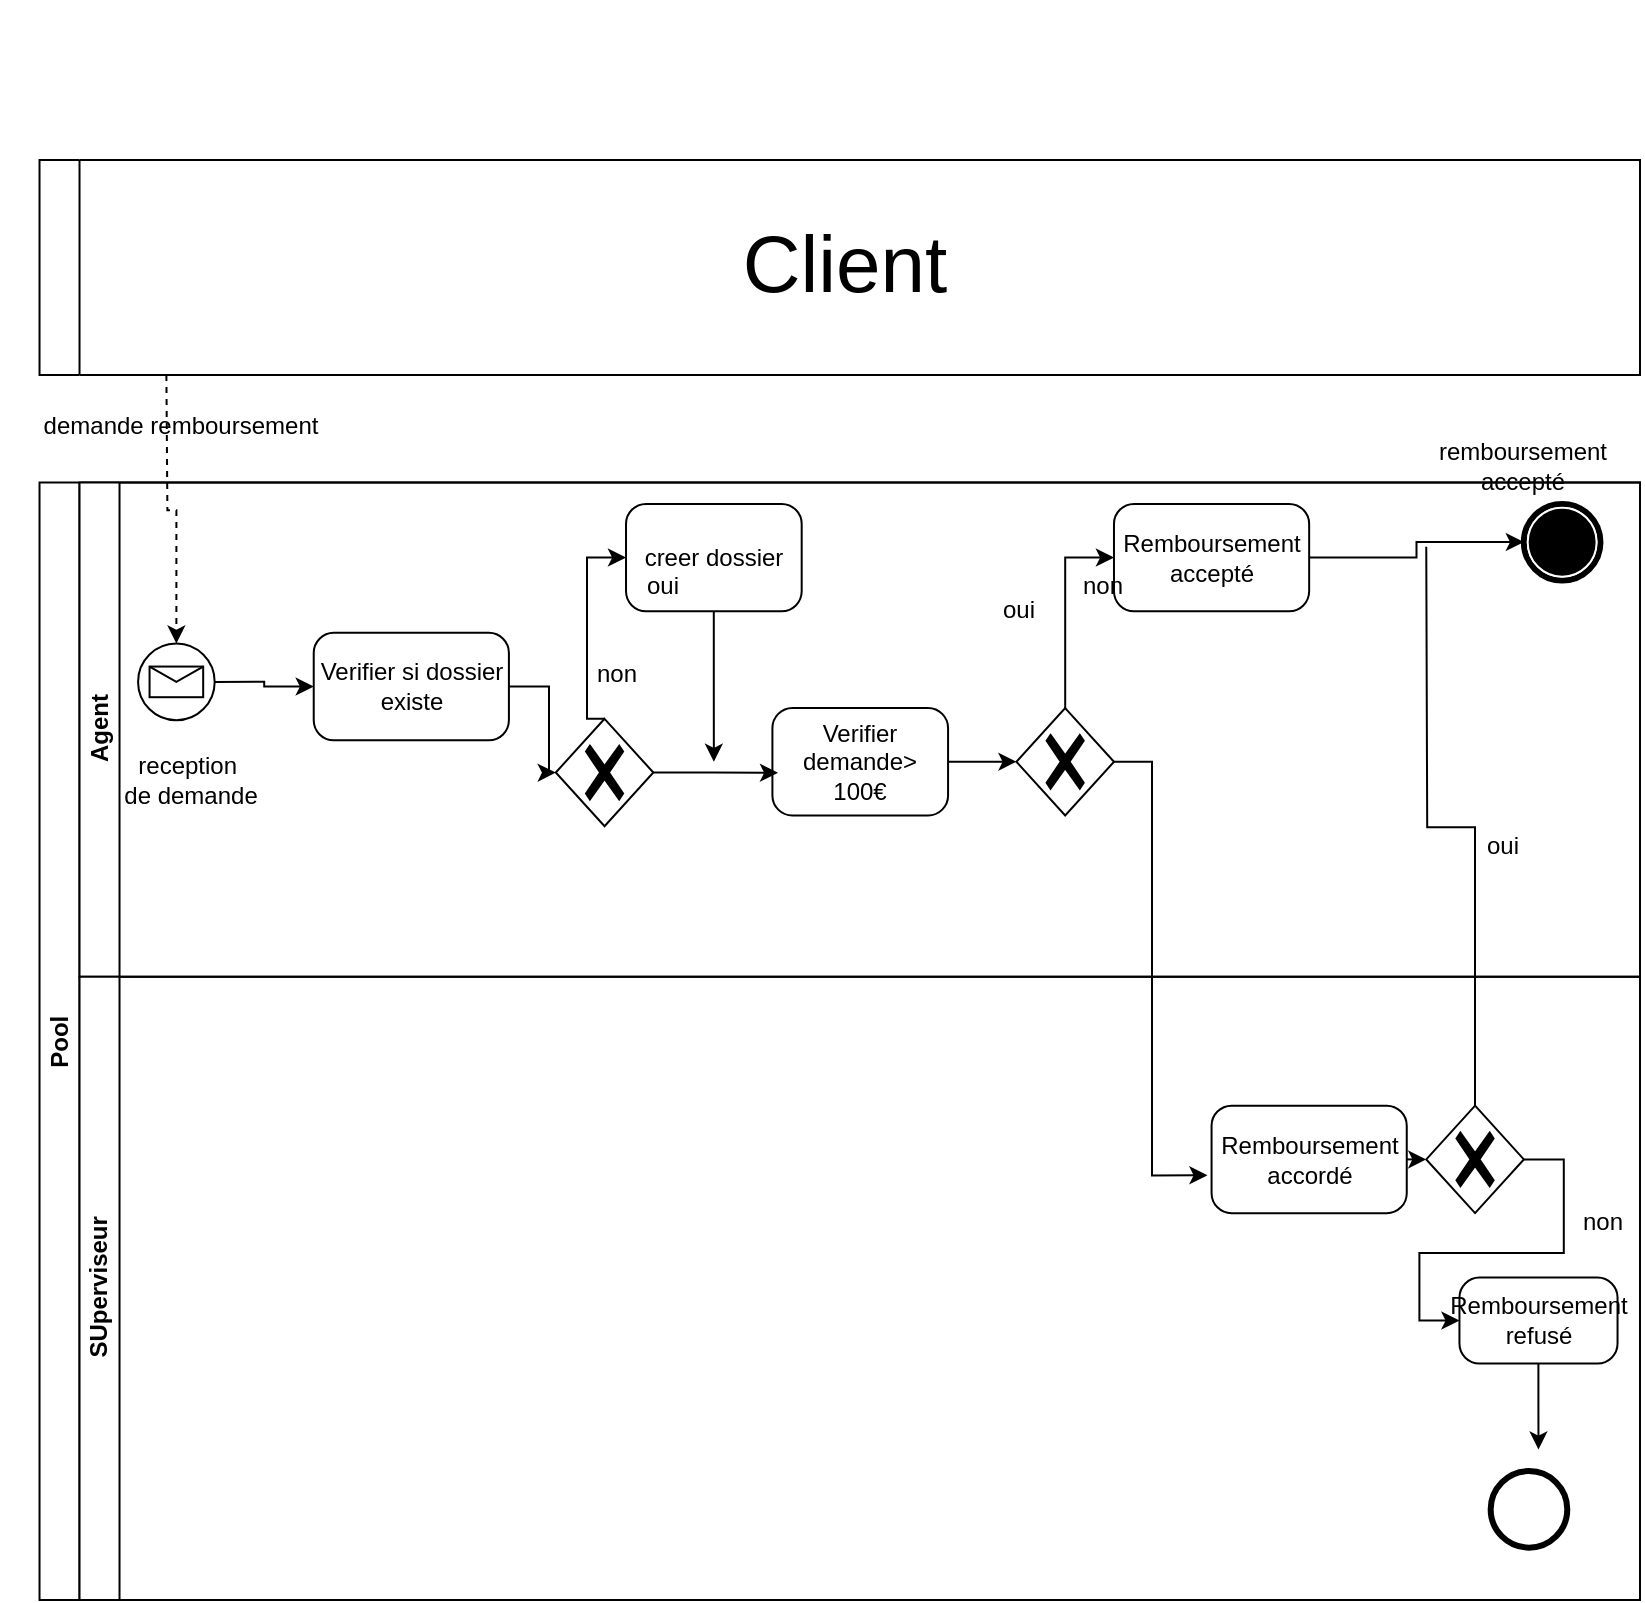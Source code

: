 <mxfile version="24.7.17">
  <diagram name="Page-1" id="uGdV3QrJ44gtEsTstzMS">
    <mxGraphModel dx="4780" dy="3786" grid="1" gridSize="10" guides="1" tooltips="1" connect="1" arrows="1" fold="1" page="1" pageScale="1" pageWidth="827" pageHeight="1169" math="0" shadow="0">
      <root>
        <mxCell id="0" />
        <mxCell id="1" parent="0" />
        <mxCell id="ghEgp-OwD1J704yQH-gl-111" value="" style="group" vertex="1" connectable="0" parent="1">
          <mxGeometry y="-80" width="820.0" height="800" as="geometry" />
        </mxCell>
        <mxCell id="ghEgp-OwD1J704yQH-gl-66" value="" style="group" vertex="1" connectable="0" parent="ghEgp-OwD1J704yQH-gl-111">
          <mxGeometry width="820.0" height="800" as="geometry" />
        </mxCell>
        <mxCell id="ghEgp-OwD1J704yQH-gl-112" value="" style="group" vertex="1" connectable="0" parent="ghEgp-OwD1J704yQH-gl-66">
          <mxGeometry x="10" y="80" width="810" height="720" as="geometry" />
        </mxCell>
        <mxCell id="ghEgp-OwD1J704yQH-gl-72" style="edgeStyle=orthogonalEdgeStyle;rounded=0;orthogonalLoop=1;jettySize=auto;html=1;dashed=1;entryX=0.5;entryY=0;entryDx=0;entryDy=0;entryPerimeter=0;" edge="1" parent="ghEgp-OwD1J704yQH-gl-112" target="ghEgp-OwD1J704yQH-gl-77">
          <mxGeometry relative="1" as="geometry">
            <mxPoint x="73.193" y="107.463" as="sourcePoint" />
            <mxPoint x="73.193" y="198.806" as="targetPoint" />
          </mxGeometry>
        </mxCell>
        <mxCell id="ghEgp-OwD1J704yQH-gl-1" value="" style="swimlane;startSize=20;horizontal=0;html=1;whiteSpace=wrap;" vertex="1" parent="ghEgp-OwD1J704yQH-gl-112">
          <mxGeometry x="9.759" width="800.241" height="107.463" as="geometry">
            <mxRectangle y="20" width="50" height="40" as="alternateBounds" />
          </mxGeometry>
        </mxCell>
        <mxCell id="ghEgp-OwD1J704yQH-gl-10" value="&lt;font style=&quot;font-size: 40px;&quot;&gt;Client&lt;/font&gt;" style="text;html=1;align=center;verticalAlign=middle;resizable=0;points=[];autosize=1;strokeColor=none;fillColor=none;" vertex="1" parent="ghEgp-OwD1J704yQH-gl-1">
          <mxGeometry x="337.451" y="21.493" width="130" height="60" as="geometry" />
        </mxCell>
        <mxCell id="ghEgp-OwD1J704yQH-gl-73" value="Pool" style="swimlane;html=1;childLayout=stackLayout;resizeParent=1;resizeParentMax=0;horizontal=0;startSize=20;horizontalStack=0;whiteSpace=wrap;" vertex="1" parent="ghEgp-OwD1J704yQH-gl-112">
          <mxGeometry x="9.759" y="161.194" width="800.241" height="558.806" as="geometry" />
        </mxCell>
        <mxCell id="ghEgp-OwD1J704yQH-gl-75" value="Agent" style="swimlane;html=1;startSize=20;horizontal=0;" vertex="1" parent="ghEgp-OwD1J704yQH-gl-73">
          <mxGeometry x="20" width="780.241" height="247.164" as="geometry" />
        </mxCell>
        <mxCell id="ghEgp-OwD1J704yQH-gl-77" value="" style="points=[[0.145,0.145,0],[0.5,0,0],[0.855,0.145,0],[1,0.5,0],[0.855,0.855,0],[0.5,1,0],[0.145,0.855,0],[0,0.5,0]];shape=mxgraph.bpmn.event;html=1;verticalLabelPosition=bottom;labelBackgroundColor=#ffffff;verticalAlign=top;align=center;perimeter=ellipsePerimeter;outlineConnect=0;aspect=fixed;outline=standard;symbol=message;" vertex="1" parent="ghEgp-OwD1J704yQH-gl-75">
          <mxGeometry x="29.277" y="80.597" width="38.298" height="38.298" as="geometry" />
        </mxCell>
        <mxCell id="ghEgp-OwD1J704yQH-gl-79" value="&lt;div&gt;reception&amp;nbsp;&lt;/div&gt;&lt;div&gt;de demande&lt;/div&gt;" style="text;html=1;align=center;verticalAlign=middle;resizable=0;points=[];autosize=1;strokeColor=none;fillColor=none;" vertex="1" parent="ghEgp-OwD1J704yQH-gl-75">
          <mxGeometry x="9.759" y="128.955" width="90" height="40" as="geometry" />
        </mxCell>
        <mxCell id="ghEgp-OwD1J704yQH-gl-80" value="Verifier si dossier existe" style="points=[[0.25,0,0],[0.5,0,0],[0.75,0,0],[1,0.25,0],[1,0.5,0],[1,0.75,0],[0.75,1,0],[0.5,1,0],[0.25,1,0],[0,0.75,0],[0,0.5,0],[0,0.25,0]];shape=mxgraph.bpmn.task;whiteSpace=wrap;rectStyle=rounded;size=10;html=1;container=1;expand=0;collapsible=0;taskMarker=abstract;" vertex="1" parent="ghEgp-OwD1J704yQH-gl-75">
          <mxGeometry x="117.108" y="75.224" width="97.59" height="53.731" as="geometry" />
        </mxCell>
        <mxCell id="ghEgp-OwD1J704yQH-gl-81" style="edgeStyle=orthogonalEdgeStyle;rounded=0;orthogonalLoop=1;jettySize=auto;html=1;exitX=1;exitY=0.5;exitDx=0;exitDy=0;exitPerimeter=0;entryX=0;entryY=0.5;entryDx=0;entryDy=0;entryPerimeter=0;" edge="1" parent="ghEgp-OwD1J704yQH-gl-75" source="ghEgp-OwD1J704yQH-gl-77" target="ghEgp-OwD1J704yQH-gl-80">
          <mxGeometry relative="1" as="geometry" />
        </mxCell>
        <mxCell id="ghEgp-OwD1J704yQH-gl-82" value="" style="points=[[0.25,0.25,0],[0.5,0,0],[0.75,0.25,0],[1,0.5,0],[0.75,0.75,0],[0.5,1,0],[0.25,0.75,0],[0,0.5,0]];shape=mxgraph.bpmn.gateway2;html=1;verticalLabelPosition=bottom;labelBackgroundColor=#ffffff;verticalAlign=top;align=center;perimeter=rhombusPerimeter;outlineConnect=0;outline=none;symbol=none;gwType=exclusive;" vertex="1" parent="ghEgp-OwD1J704yQH-gl-75">
          <mxGeometry x="238.12" y="118.209" width="48.795" height="53.731" as="geometry" />
        </mxCell>
        <mxCell id="ghEgp-OwD1J704yQH-gl-83" style="edgeStyle=orthogonalEdgeStyle;rounded=0;orthogonalLoop=1;jettySize=auto;html=1;entryX=0;entryY=0.5;entryDx=0;entryDy=0;entryPerimeter=0;" edge="1" parent="ghEgp-OwD1J704yQH-gl-75" source="ghEgp-OwD1J704yQH-gl-80" target="ghEgp-OwD1J704yQH-gl-82">
          <mxGeometry relative="1" as="geometry" />
        </mxCell>
        <mxCell id="ghEgp-OwD1J704yQH-gl-89" style="edgeStyle=orthogonalEdgeStyle;rounded=0;orthogonalLoop=1;jettySize=auto;html=1;" edge="1" parent="ghEgp-OwD1J704yQH-gl-75" source="ghEgp-OwD1J704yQH-gl-84">
          <mxGeometry relative="1" as="geometry">
            <mxPoint x="317.169" y="139.701" as="targetPoint" />
          </mxGeometry>
        </mxCell>
        <mxCell id="ghEgp-OwD1J704yQH-gl-84" value="creer dossier" style="points=[[0.25,0,0],[0.5,0,0],[0.75,0,0],[1,0.25,0],[1,0.5,0],[1,0.75,0],[0.75,1,0],[0.5,1,0],[0.25,1,0],[0,0.75,0],[0,0.5,0],[0,0.25,0]];shape=mxgraph.bpmn.task;whiteSpace=wrap;rectStyle=rounded;size=10;html=1;container=1;expand=0;collapsible=0;taskMarker=abstract;" vertex="1" parent="ghEgp-OwD1J704yQH-gl-75">
          <mxGeometry x="273.253" y="10.746" width="87.831" height="53.731" as="geometry" />
        </mxCell>
        <mxCell id="ghEgp-OwD1J704yQH-gl-85" style="edgeStyle=orthogonalEdgeStyle;rounded=0;orthogonalLoop=1;jettySize=auto;html=1;exitX=0.5;exitY=0;exitDx=0;exitDy=0;exitPerimeter=0;entryX=0;entryY=0.5;entryDx=0;entryDy=0;entryPerimeter=0;" edge="1" parent="ghEgp-OwD1J704yQH-gl-75" source="ghEgp-OwD1J704yQH-gl-82" target="ghEgp-OwD1J704yQH-gl-84">
          <mxGeometry relative="1" as="geometry">
            <Array as="points">
              <mxPoint x="253.735" y="118.209" />
              <mxPoint x="253.735" y="37.612" />
            </Array>
          </mxGeometry>
        </mxCell>
        <mxCell id="ghEgp-OwD1J704yQH-gl-86" value="non" style="text;html=1;align=center;verticalAlign=middle;resizable=0;points=[];autosize=1;strokeColor=none;fillColor=none;" vertex="1" parent="ghEgp-OwD1J704yQH-gl-75">
          <mxGeometry x="247.88" y="80.597" width="40" height="30" as="geometry" />
        </mxCell>
        <mxCell id="ghEgp-OwD1J704yQH-gl-92" style="edgeStyle=orthogonalEdgeStyle;rounded=0;orthogonalLoop=1;jettySize=auto;html=1;exitX=1;exitY=0.5;exitDx=0;exitDy=0;exitPerimeter=0;" edge="1" parent="ghEgp-OwD1J704yQH-gl-75" source="ghEgp-OwD1J704yQH-gl-87" target="ghEgp-OwD1J704yQH-gl-91">
          <mxGeometry relative="1" as="geometry" />
        </mxCell>
        <mxCell id="ghEgp-OwD1J704yQH-gl-87" value="Verifier demande&amp;gt; 100€" style="points=[[0.25,0,0],[0.5,0,0],[0.75,0,0],[1,0.25,0],[1,0.5,0],[1,0.75,0],[0.75,1,0],[0.5,1,0],[0.25,1,0],[0,0.75,0],[0,0.5,0],[0,0.25,0]];shape=mxgraph.bpmn.task;whiteSpace=wrap;rectStyle=rounded;size=10;html=1;container=1;expand=0;collapsible=0;taskMarker=abstract;" vertex="1" parent="ghEgp-OwD1J704yQH-gl-75">
          <mxGeometry x="346.446" y="112.836" width="87.831" height="53.731" as="geometry" />
        </mxCell>
        <mxCell id="ghEgp-OwD1J704yQH-gl-88" style="edgeStyle=orthogonalEdgeStyle;rounded=0;orthogonalLoop=1;jettySize=auto;html=1;entryX=0.032;entryY=0.603;entryDx=0;entryDy=0;entryPerimeter=0;" edge="1" parent="ghEgp-OwD1J704yQH-gl-75" source="ghEgp-OwD1J704yQH-gl-82" target="ghEgp-OwD1J704yQH-gl-87">
          <mxGeometry relative="1" as="geometry" />
        </mxCell>
        <mxCell id="ghEgp-OwD1J704yQH-gl-91" value="" style="points=[[0.25,0.25,0],[0.5,0,0],[0.75,0.25,0],[1,0.5,0],[0.75,0.75,0],[0.5,1,0],[0.25,0.75,0],[0,0.5,0]];shape=mxgraph.bpmn.gateway2;html=1;verticalLabelPosition=bottom;labelBackgroundColor=#ffffff;verticalAlign=top;align=center;perimeter=rhombusPerimeter;outlineConnect=0;outline=none;symbol=none;gwType=exclusive;" vertex="1" parent="ghEgp-OwD1J704yQH-gl-75">
          <mxGeometry x="468.434" y="112.836" width="48.795" height="53.731" as="geometry" />
        </mxCell>
        <mxCell id="ghEgp-OwD1J704yQH-gl-100" style="edgeStyle=orthogonalEdgeStyle;rounded=0;orthogonalLoop=1;jettySize=auto;html=1;" edge="1" parent="ghEgp-OwD1J704yQH-gl-75" source="ghEgp-OwD1J704yQH-gl-93" target="ghEgp-OwD1J704yQH-gl-99">
          <mxGeometry relative="1" as="geometry" />
        </mxCell>
        <mxCell id="ghEgp-OwD1J704yQH-gl-93" value="Remboursement accepté" style="points=[[0.25,0,0],[0.5,0,0],[0.75,0,0],[1,0.25,0],[1,0.5,0],[1,0.75,0],[0.75,1,0],[0.5,1,0],[0.25,1,0],[0,0.75,0],[0,0.5,0],[0,0.25,0]];shape=mxgraph.bpmn.task;whiteSpace=wrap;rectStyle=rounded;size=10;html=1;container=1;expand=0;collapsible=0;taskMarker=abstract;" vertex="1" parent="ghEgp-OwD1J704yQH-gl-75">
          <mxGeometry x="517.229" y="10.746" width="97.59" height="53.731" as="geometry" />
        </mxCell>
        <mxCell id="ghEgp-OwD1J704yQH-gl-94" style="edgeStyle=orthogonalEdgeStyle;rounded=0;orthogonalLoop=1;jettySize=auto;html=1;entryX=0;entryY=0.5;entryDx=0;entryDy=0;entryPerimeter=0;" edge="1" parent="ghEgp-OwD1J704yQH-gl-75" source="ghEgp-OwD1J704yQH-gl-91" target="ghEgp-OwD1J704yQH-gl-93">
          <mxGeometry relative="1" as="geometry" />
        </mxCell>
        <mxCell id="ghEgp-OwD1J704yQH-gl-95" value="oui" style="text;html=1;align=center;verticalAlign=middle;resizable=0;points=[];autosize=1;strokeColor=none;fillColor=none;" vertex="1" parent="ghEgp-OwD1J704yQH-gl-75">
          <mxGeometry x="448.916" y="48.358" width="40" height="30" as="geometry" />
        </mxCell>
        <mxCell id="ghEgp-OwD1J704yQH-gl-99" value="" style="points=[[0.145,0.145,0],[0.5,0,0],[0.855,0.145,0],[1,0.5,0],[0.855,0.855,0],[0.5,1,0],[0.145,0.855,0],[0,0.5,0]];shape=mxgraph.bpmn.event;html=1;verticalLabelPosition=bottom;labelBackgroundColor=#ffffff;verticalAlign=top;align=center;perimeter=ellipsePerimeter;outlineConnect=0;aspect=fixed;outline=end;symbol=terminate;" vertex="1" parent="ghEgp-OwD1J704yQH-gl-75">
          <mxGeometry x="722.169" y="10.746" width="38.298" height="38.298" as="geometry" />
        </mxCell>
        <mxCell id="ghEgp-OwD1J704yQH-gl-76" value="SUperviseur" style="swimlane;html=1;startSize=20;horizontal=0;" vertex="1" parent="ghEgp-OwD1J704yQH-gl-73">
          <mxGeometry x="20" y="247.164" width="780.241" height="311.642" as="geometry" />
        </mxCell>
        <mxCell id="ghEgp-OwD1J704yQH-gl-96" value="Remboursement accordé" style="points=[[0.25,0,0],[0.5,0,0],[0.75,0,0],[1,0.25,0],[1,0.5,0],[1,0.75,0],[0.75,1,0],[0.5,1,0],[0.25,1,0],[0,0.75,0],[0,0.5,0],[0,0.25,0]];shape=mxgraph.bpmn.task;whiteSpace=wrap;rectStyle=rounded;size=10;html=1;container=1;expand=0;collapsible=0;taskMarker=abstract;" vertex="1" parent="ghEgp-OwD1J704yQH-gl-76">
          <mxGeometry x="566.024" y="64.478" width="97.59" height="53.731" as="geometry" />
        </mxCell>
        <mxCell id="ghEgp-OwD1J704yQH-gl-103" style="edgeStyle=orthogonalEdgeStyle;rounded=0;orthogonalLoop=1;jettySize=auto;html=1;startArrow=none;startFill=0;endArrow=none;endFill=0;" edge="1" parent="ghEgp-OwD1J704yQH-gl-76" source="ghEgp-OwD1J704yQH-gl-102">
          <mxGeometry relative="1" as="geometry">
            <mxPoint x="673.373" y="-214.925" as="targetPoint" />
          </mxGeometry>
        </mxCell>
        <mxCell id="ghEgp-OwD1J704yQH-gl-102" value="" style="points=[[0.25,0.25,0],[0.5,0,0],[0.75,0.25,0],[1,0.5,0],[0.75,0.75,0],[0.5,1,0],[0.25,0.75,0],[0,0.5,0]];shape=mxgraph.bpmn.gateway2;html=1;verticalLabelPosition=bottom;labelBackgroundColor=#ffffff;verticalAlign=top;align=center;perimeter=rhombusPerimeter;outlineConnect=0;outline=none;symbol=none;gwType=exclusive;" vertex="1" parent="ghEgp-OwD1J704yQH-gl-76">
          <mxGeometry x="673.373" y="64.478" width="48.795" height="53.731" as="geometry" />
        </mxCell>
        <mxCell id="ghEgp-OwD1J704yQH-gl-104" style="edgeStyle=orthogonalEdgeStyle;rounded=0;orthogonalLoop=1;jettySize=auto;html=1;exitX=1;exitY=0.5;exitDx=0;exitDy=0;exitPerimeter=0;entryX=0;entryY=0.5;entryDx=0;entryDy=0;entryPerimeter=0;" edge="1" parent="ghEgp-OwD1J704yQH-gl-76" source="ghEgp-OwD1J704yQH-gl-96" target="ghEgp-OwD1J704yQH-gl-102">
          <mxGeometry relative="1" as="geometry" />
        </mxCell>
        <mxCell id="ghEgp-OwD1J704yQH-gl-109" style="edgeStyle=orthogonalEdgeStyle;rounded=0;orthogonalLoop=1;jettySize=auto;html=1;" edge="1" parent="ghEgp-OwD1J704yQH-gl-76" source="ghEgp-OwD1J704yQH-gl-106">
          <mxGeometry relative="1" as="geometry">
            <mxPoint x="729.488" y="236.418" as="targetPoint" />
          </mxGeometry>
        </mxCell>
        <mxCell id="ghEgp-OwD1J704yQH-gl-106" value="Remboursement refusé" style="points=[[0.25,0,0],[0.5,0,0],[0.75,0,0],[1,0.25,0],[1,0.5,0],[1,0.75,0],[0.75,1,0],[0.5,1,0],[0.25,1,0],[0,0.75,0],[0,0.5,0],[0,0.25,0]];shape=mxgraph.bpmn.task;whiteSpace=wrap;rectStyle=rounded;size=10;html=1;container=1;expand=0;collapsible=0;taskMarker=abstract;" vertex="1" parent="ghEgp-OwD1J704yQH-gl-76">
          <mxGeometry x="689.964" y="150.448" width="79.048" height="42.985" as="geometry" />
        </mxCell>
        <mxCell id="ghEgp-OwD1J704yQH-gl-107" style="edgeStyle=orthogonalEdgeStyle;rounded=0;orthogonalLoop=1;jettySize=auto;html=1;exitX=1;exitY=0.5;exitDx=0;exitDy=0;exitPerimeter=0;entryX=0;entryY=0.5;entryDx=0;entryDy=0;entryPerimeter=0;" edge="1" parent="ghEgp-OwD1J704yQH-gl-76" source="ghEgp-OwD1J704yQH-gl-102" target="ghEgp-OwD1J704yQH-gl-106">
          <mxGeometry relative="1" as="geometry" />
        </mxCell>
        <mxCell id="ghEgp-OwD1J704yQH-gl-108" value="non" style="text;html=1;align=center;verticalAlign=middle;resizable=0;points=[];autosize=1;strokeColor=none;fillColor=none;" vertex="1" parent="ghEgp-OwD1J704yQH-gl-76">
          <mxGeometry x="741.687" y="107.463" width="40" height="30" as="geometry" />
        </mxCell>
        <mxCell id="ghEgp-OwD1J704yQH-gl-110" value="" style="points=[[0.145,0.145,0],[0.5,0,0],[0.855,0.145,0],[1,0.5,0],[0.855,0.855,0],[0.5,1,0],[0.145,0.855,0],[0,0.5,0]];shape=mxgraph.bpmn.event;html=1;verticalLabelPosition=bottom;labelBackgroundColor=#ffffff;verticalAlign=top;align=center;perimeter=ellipsePerimeter;outlineConnect=0;aspect=fixed;outline=end;symbol=terminate2;" vertex="1" parent="ghEgp-OwD1J704yQH-gl-76">
          <mxGeometry x="705.578" y="247.164" width="38.298" height="38.298" as="geometry" />
        </mxCell>
        <mxCell id="ghEgp-OwD1J704yQH-gl-97" style="edgeStyle=orthogonalEdgeStyle;rounded=0;orthogonalLoop=1;jettySize=auto;html=1;entryX=-0.021;entryY=0.648;entryDx=0;entryDy=0;entryPerimeter=0;" edge="1" parent="ghEgp-OwD1J704yQH-gl-73" source="ghEgp-OwD1J704yQH-gl-91" target="ghEgp-OwD1J704yQH-gl-96">
          <mxGeometry relative="1" as="geometry">
            <Array as="points">
              <mxPoint x="556.265" y="139.701" />
              <mxPoint x="556.265" y="346.03" />
            </Array>
          </mxGeometry>
        </mxCell>
        <mxCell id="ghEgp-OwD1J704yQH-gl-78" value="demande remboursement" style="text;html=1;align=center;verticalAlign=middle;resizable=0;points=[];autosize=1;strokeColor=none;fillColor=none;" vertex="1" parent="ghEgp-OwD1J704yQH-gl-112">
          <mxGeometry y="118.209" width="160" height="30" as="geometry" />
        </mxCell>
        <mxCell id="ghEgp-OwD1J704yQH-gl-90" value="oui" style="text;html=1;align=center;verticalAlign=middle;resizable=0;points=[];autosize=1;strokeColor=none;fillColor=none;" vertex="1" parent="ghEgp-OwD1J704yQH-gl-111">
          <mxGeometry x="311" y="278" width="40" height="30" as="geometry" />
        </mxCell>
        <mxCell id="ghEgp-OwD1J704yQH-gl-98" value="non" style="text;html=1;align=center;verticalAlign=middle;resizable=0;points=[];autosize=1;strokeColor=none;fillColor=none;" vertex="1" parent="ghEgp-OwD1J704yQH-gl-111">
          <mxGeometry x="531.0" y="278" width="40" height="30" as="geometry" />
        </mxCell>
        <mxCell id="ghEgp-OwD1J704yQH-gl-101" value="&lt;div&gt;remboursement&lt;/div&gt;&lt;div&gt;accepté&lt;/div&gt;" style="text;html=1;align=center;verticalAlign=middle;resizable=0;points=[];autosize=1;strokeColor=none;fillColor=none;" vertex="1" parent="ghEgp-OwD1J704yQH-gl-111">
          <mxGeometry x="706" y="213" width="110" height="40" as="geometry" />
        </mxCell>
        <mxCell id="ghEgp-OwD1J704yQH-gl-105" value="oui" style="text;html=1;align=center;verticalAlign=middle;resizable=0;points=[];autosize=1;strokeColor=none;fillColor=none;" vertex="1" parent="ghEgp-OwD1J704yQH-gl-111">
          <mxGeometry x="731" y="408" width="40" height="30" as="geometry" />
        </mxCell>
      </root>
    </mxGraphModel>
  </diagram>
</mxfile>
